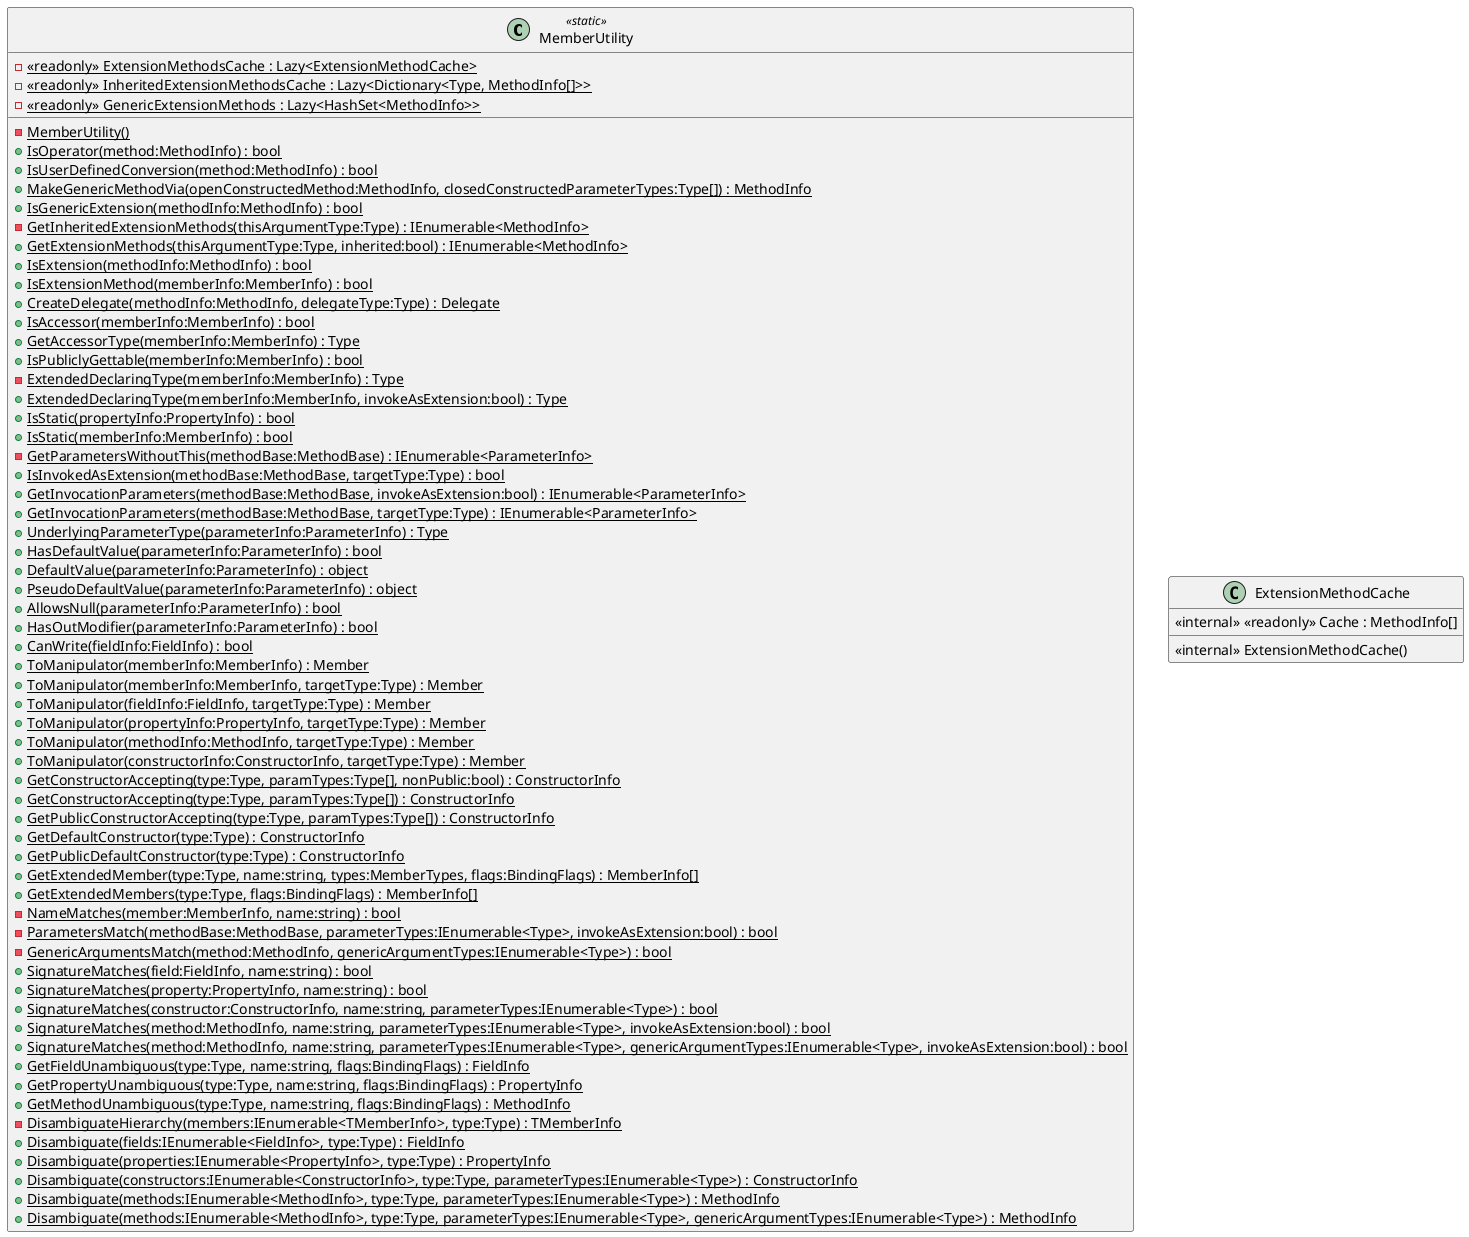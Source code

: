 @startuml
class MemberUtility <<static>> {
    {static} - MemberUtility()
    - {static} <<readonly>> ExtensionMethodsCache : Lazy<ExtensionMethodCache>
    - {static} <<readonly>> InheritedExtensionMethodsCache : Lazy<Dictionary<Type, MethodInfo[]>>
    - {static} <<readonly>> GenericExtensionMethods : Lazy<HashSet<MethodInfo>>
    + {static} IsOperator(method:MethodInfo) : bool
    + {static} IsUserDefinedConversion(method:MethodInfo) : bool
    + {static} MakeGenericMethodVia(openConstructedMethod:MethodInfo, closedConstructedParameterTypes:Type[]) : MethodInfo
    + {static} IsGenericExtension(methodInfo:MethodInfo) : bool
    - {static} GetInheritedExtensionMethods(thisArgumentType:Type) : IEnumerable<MethodInfo>
    + {static} GetExtensionMethods(thisArgumentType:Type, inherited:bool) : IEnumerable<MethodInfo>
    + {static} IsExtension(methodInfo:MethodInfo) : bool
    + {static} IsExtensionMethod(memberInfo:MemberInfo) : bool
    + {static} CreateDelegate(methodInfo:MethodInfo, delegateType:Type) : Delegate
    + {static} IsAccessor(memberInfo:MemberInfo) : bool
    + {static} GetAccessorType(memberInfo:MemberInfo) : Type
    + {static} IsPubliclyGettable(memberInfo:MemberInfo) : bool
    - {static} ExtendedDeclaringType(memberInfo:MemberInfo) : Type
    + {static} ExtendedDeclaringType(memberInfo:MemberInfo, invokeAsExtension:bool) : Type
    + {static} IsStatic(propertyInfo:PropertyInfo) : bool
    + {static} IsStatic(memberInfo:MemberInfo) : bool
    - {static} GetParametersWithoutThis(methodBase:MethodBase) : IEnumerable<ParameterInfo>
    + {static} IsInvokedAsExtension(methodBase:MethodBase, targetType:Type) : bool
    + {static} GetInvocationParameters(methodBase:MethodBase, invokeAsExtension:bool) : IEnumerable<ParameterInfo>
    + {static} GetInvocationParameters(methodBase:MethodBase, targetType:Type) : IEnumerable<ParameterInfo>
    + {static} UnderlyingParameterType(parameterInfo:ParameterInfo) : Type
    + {static} HasDefaultValue(parameterInfo:ParameterInfo) : bool
    + {static} DefaultValue(parameterInfo:ParameterInfo) : object
    + {static} PseudoDefaultValue(parameterInfo:ParameterInfo) : object
    + {static} AllowsNull(parameterInfo:ParameterInfo) : bool
    + {static} HasOutModifier(parameterInfo:ParameterInfo) : bool
    + {static} CanWrite(fieldInfo:FieldInfo) : bool
    + {static} ToManipulator(memberInfo:MemberInfo) : Member
    + {static} ToManipulator(memberInfo:MemberInfo, targetType:Type) : Member
    + {static} ToManipulator(fieldInfo:FieldInfo, targetType:Type) : Member
    + {static} ToManipulator(propertyInfo:PropertyInfo, targetType:Type) : Member
    + {static} ToManipulator(methodInfo:MethodInfo, targetType:Type) : Member
    + {static} ToManipulator(constructorInfo:ConstructorInfo, targetType:Type) : Member
    + {static} GetConstructorAccepting(type:Type, paramTypes:Type[], nonPublic:bool) : ConstructorInfo
    + {static} GetConstructorAccepting(type:Type, paramTypes:Type[]) : ConstructorInfo
    + {static} GetPublicConstructorAccepting(type:Type, paramTypes:Type[]) : ConstructorInfo
    + {static} GetDefaultConstructor(type:Type) : ConstructorInfo
    + {static} GetPublicDefaultConstructor(type:Type) : ConstructorInfo
    + {static} GetExtendedMember(type:Type, name:string, types:MemberTypes, flags:BindingFlags) : MemberInfo[]
    + {static} GetExtendedMembers(type:Type, flags:BindingFlags) : MemberInfo[]
    - {static} NameMatches(member:MemberInfo, name:string) : bool
    - {static} ParametersMatch(methodBase:MethodBase, parameterTypes:IEnumerable<Type>, invokeAsExtension:bool) : bool
    - {static} GenericArgumentsMatch(method:MethodInfo, genericArgumentTypes:IEnumerable<Type>) : bool
    + {static} SignatureMatches(field:FieldInfo, name:string) : bool
    + {static} SignatureMatches(property:PropertyInfo, name:string) : bool
    + {static} SignatureMatches(constructor:ConstructorInfo, name:string, parameterTypes:IEnumerable<Type>) : bool
    + {static} SignatureMatches(method:MethodInfo, name:string, parameterTypes:IEnumerable<Type>, invokeAsExtension:bool) : bool
    + {static} SignatureMatches(method:MethodInfo, name:string, parameterTypes:IEnumerable<Type>, genericArgumentTypes:IEnumerable<Type>, invokeAsExtension:bool) : bool
    + {static} GetFieldUnambiguous(type:Type, name:string, flags:BindingFlags) : FieldInfo
    + {static} GetPropertyUnambiguous(type:Type, name:string, flags:BindingFlags) : PropertyInfo
    + {static} GetMethodUnambiguous(type:Type, name:string, flags:BindingFlags) : MethodInfo
    - {static} DisambiguateHierarchy(members:IEnumerable<TMemberInfo>, type:Type) : TMemberInfo
    + {static} Disambiguate(fields:IEnumerable<FieldInfo>, type:Type) : FieldInfo
    + {static} Disambiguate(properties:IEnumerable<PropertyInfo>, type:Type) : PropertyInfo
    + {static} Disambiguate(constructors:IEnumerable<ConstructorInfo>, type:Type, parameterTypes:IEnumerable<Type>) : ConstructorInfo
    + {static} Disambiguate(methods:IEnumerable<MethodInfo>, type:Type, parameterTypes:IEnumerable<Type>) : MethodInfo
    + {static} Disambiguate(methods:IEnumerable<MethodInfo>, type:Type, parameterTypes:IEnumerable<Type>, genericArgumentTypes:IEnumerable<Type>) : MethodInfo
}
class ExtensionMethodCache {
    <<internal>> ExtensionMethodCache()
    <<internal>> <<readonly>> Cache : MethodInfo[]
}
@enduml

